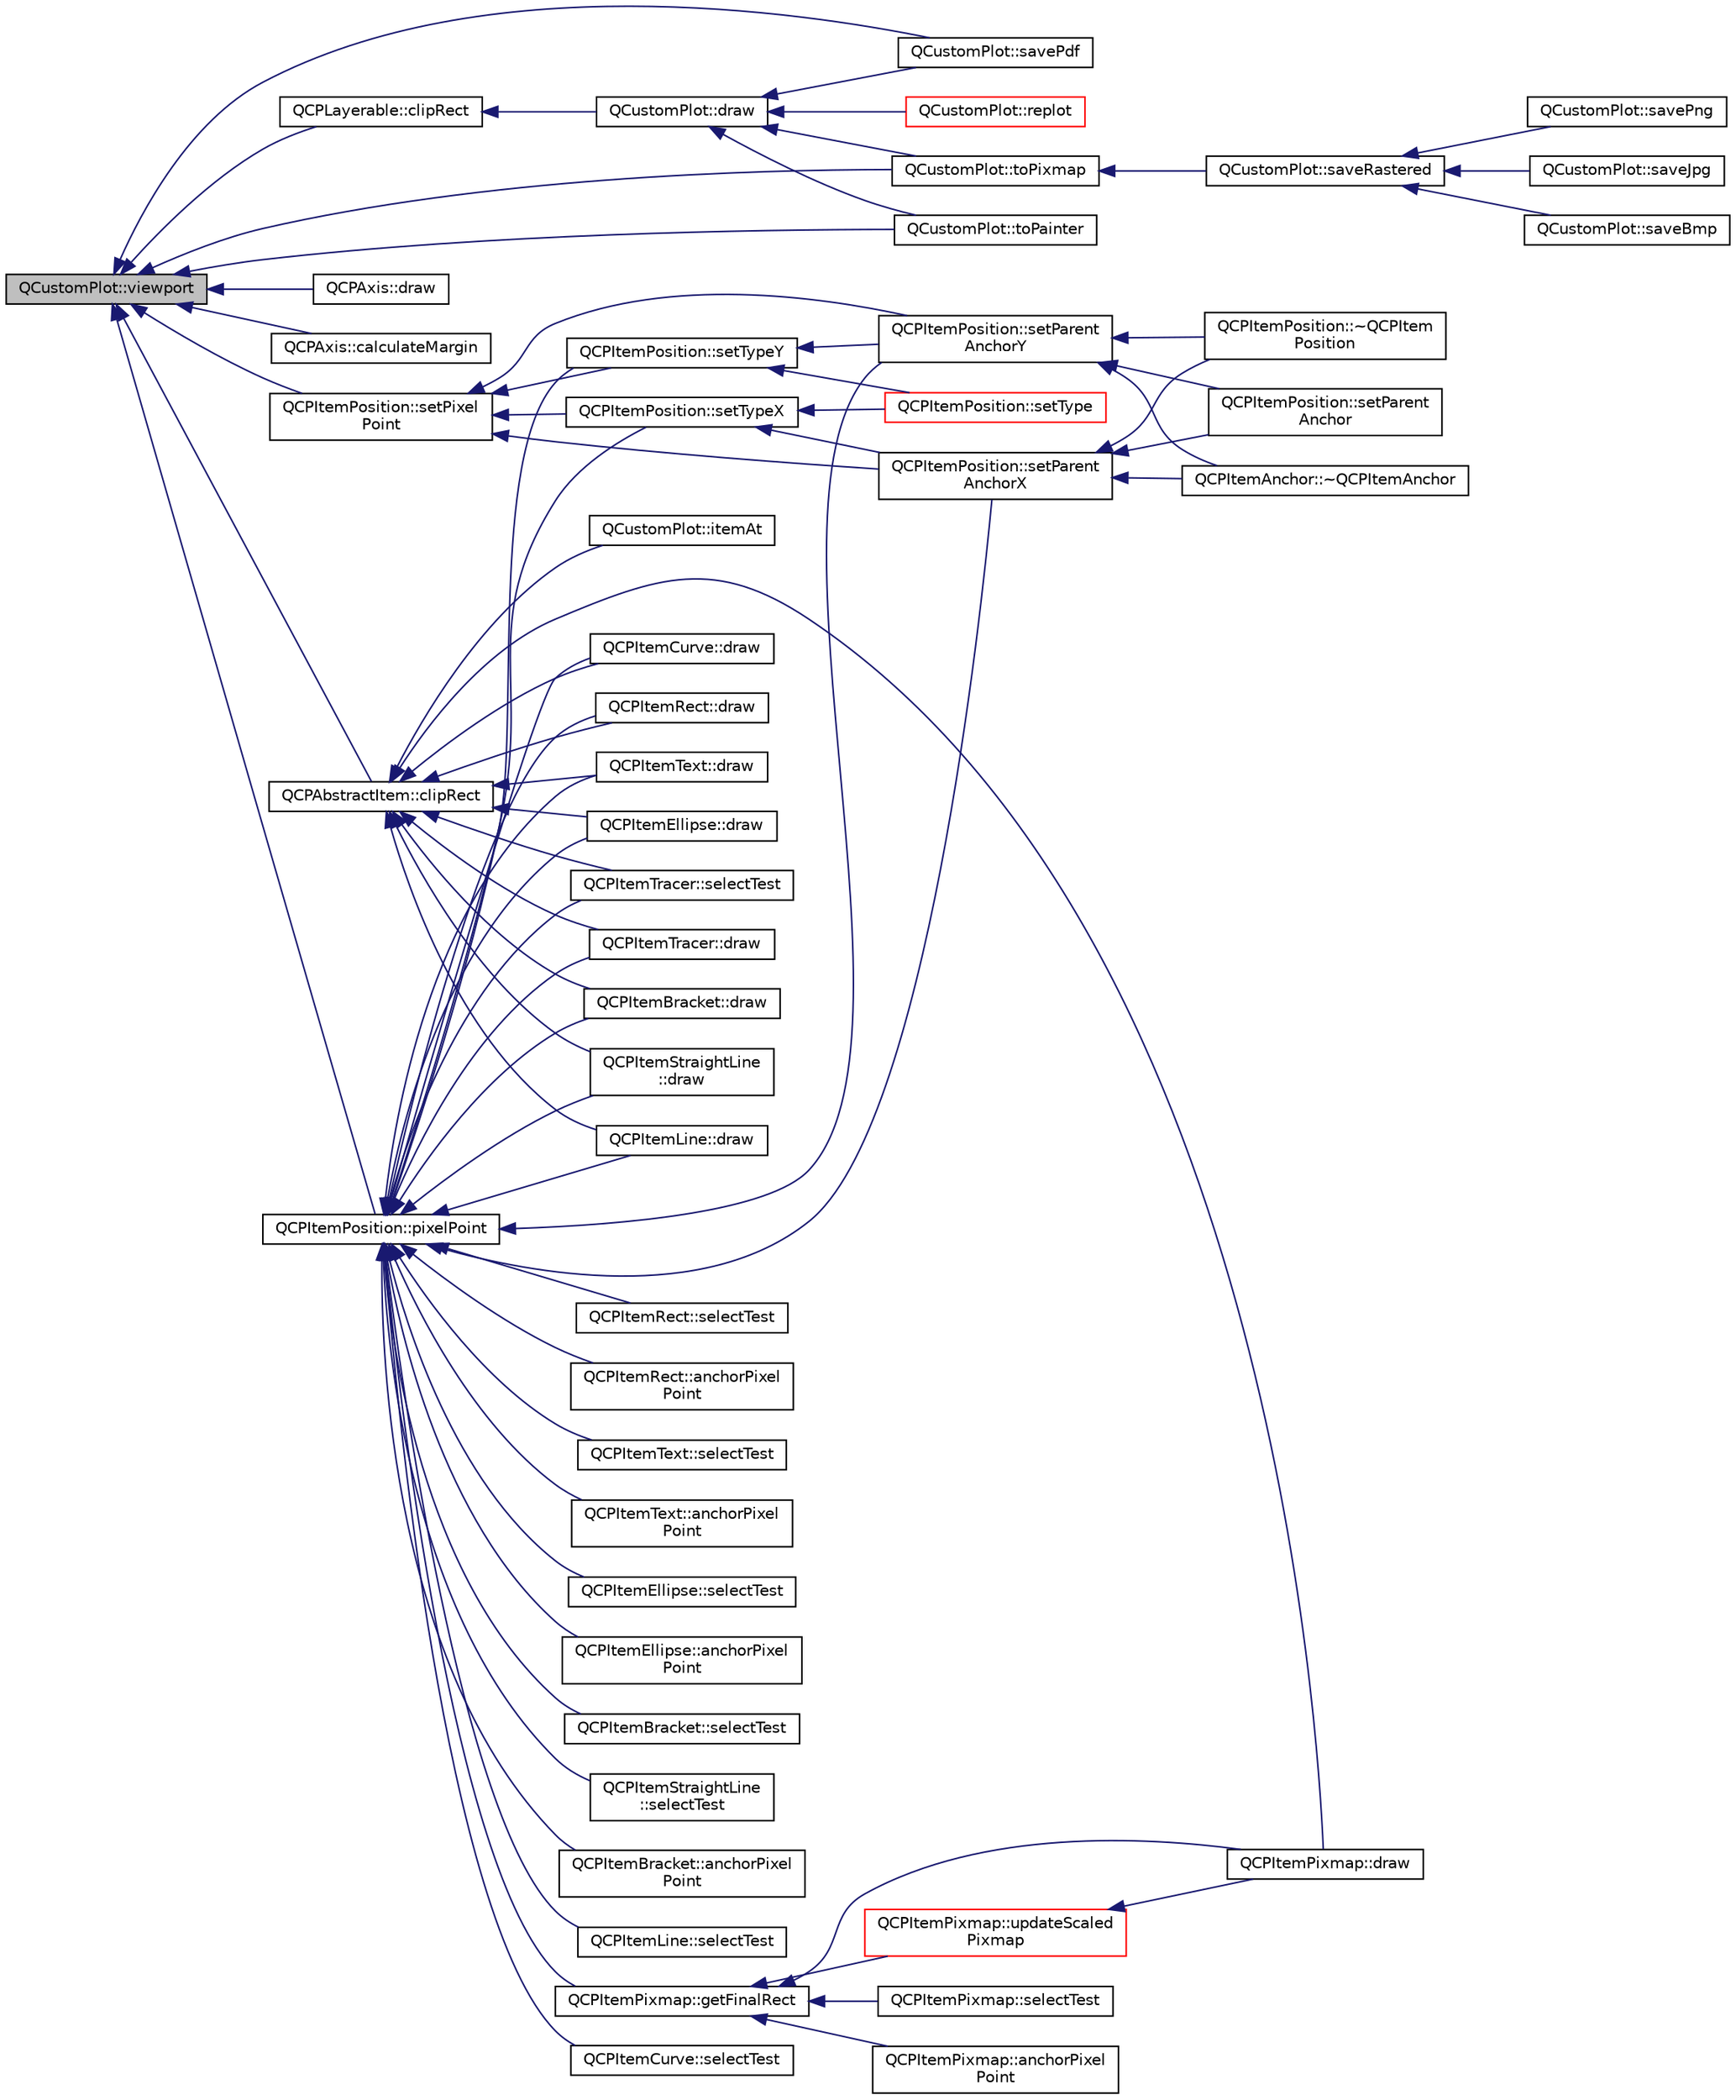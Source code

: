 digraph "QCustomPlot::viewport"
{
  edge [fontname="Helvetica",fontsize="10",labelfontname="Helvetica",labelfontsize="10"];
  node [fontname="Helvetica",fontsize="10",shape=record];
  rankdir="LR";
  Node1045 [label="QCustomPlot::viewport",height=0.2,width=0.4,color="black", fillcolor="grey75", style="filled", fontcolor="black"];
  Node1045 -> Node1046 [dir="back",color="midnightblue",fontsize="10",style="solid",fontname="Helvetica"];
  Node1046 [label="QCPLayerable::clipRect",height=0.2,width=0.4,color="black", fillcolor="white", style="filled",URL="$d6/d4d/class_q_c_p_layerable.html#acbcfc9ecc75433747b1978a77b1864b3"];
  Node1046 -> Node1047 [dir="back",color="midnightblue",fontsize="10",style="solid",fontname="Helvetica"];
  Node1047 [label="QCustomPlot::draw",height=0.2,width=0.4,color="black", fillcolor="white", style="filled",URL="$dd/d9b/class_q_custom_plot.html#ad7a7d878bf050f101a43008e7d8fdb52"];
  Node1047 -> Node1048 [dir="back",color="midnightblue",fontsize="10",style="solid",fontname="Helvetica"];
  Node1048 [label="QCustomPlot::replot",height=0.2,width=0.4,color="red", fillcolor="white", style="filled",URL="$dd/d9b/class_q_custom_plot.html#a606fd384b2a637ce2c24899bcbde77d6"];
  Node1047 -> Node1054 [dir="back",color="midnightblue",fontsize="10",style="solid",fontname="Helvetica"];
  Node1054 [label="QCustomPlot::savePdf",height=0.2,width=0.4,color="black", fillcolor="white", style="filled",URL="$dd/d9b/class_q_custom_plot.html#aaf05c57a72daaeebc9685b670ec57b6d"];
  Node1047 -> Node1055 [dir="back",color="midnightblue",fontsize="10",style="solid",fontname="Helvetica"];
  Node1055 [label="QCustomPlot::toPixmap",height=0.2,width=0.4,color="black", fillcolor="white", style="filled",URL="$dd/d9b/class_q_custom_plot.html#aabb974d71ce96c137dc04eb6eab844fe"];
  Node1055 -> Node1056 [dir="back",color="midnightblue",fontsize="10",style="solid",fontname="Helvetica"];
  Node1056 [label="QCustomPlot::saveRastered",height=0.2,width=0.4,color="black", fillcolor="white", style="filled",URL="$dd/d9b/class_q_custom_plot.html#ab528b84cf92baabe29b1d0ef2f77c93e"];
  Node1056 -> Node1057 [dir="back",color="midnightblue",fontsize="10",style="solid",fontname="Helvetica"];
  Node1057 [label="QCustomPlot::savePng",height=0.2,width=0.4,color="black", fillcolor="white", style="filled",URL="$dd/d9b/class_q_custom_plot.html#a7636261aff1f6d25c9da749ece3fc8b8"];
  Node1056 -> Node1058 [dir="back",color="midnightblue",fontsize="10",style="solid",fontname="Helvetica"];
  Node1058 [label="QCustomPlot::saveJpg",height=0.2,width=0.4,color="black", fillcolor="white", style="filled",URL="$dd/d9b/class_q_custom_plot.html#a490c722092d1771e8ce4a7a73dfd84ab"];
  Node1056 -> Node1059 [dir="back",color="midnightblue",fontsize="10",style="solid",fontname="Helvetica"];
  Node1059 [label="QCustomPlot::saveBmp",height=0.2,width=0.4,color="black", fillcolor="white", style="filled",URL="$dd/d9b/class_q_custom_plot.html#a6629d9e8e6da4bf18055ee0257fdce9a"];
  Node1047 -> Node1060 [dir="back",color="midnightblue",fontsize="10",style="solid",fontname="Helvetica"];
  Node1060 [label="QCustomPlot::toPainter",height=0.2,width=0.4,color="black", fillcolor="white", style="filled",URL="$dd/d9b/class_q_custom_plot.html#a1be68d5c0f1e086d6374d1340a193fb9"];
  Node1045 -> Node1061 [dir="back",color="midnightblue",fontsize="10",style="solid",fontname="Helvetica"];
  Node1061 [label="QCPAxis::draw",height=0.2,width=0.4,color="black", fillcolor="white", style="filled",URL="$d2/deb/class_q_c_p_axis.html#a258b1e783eda5cd14ec5552c696a424e"];
  Node1045 -> Node1062 [dir="back",color="midnightblue",fontsize="10",style="solid",fontname="Helvetica"];
  Node1062 [label="QCPAxis::calculateMargin",height=0.2,width=0.4,color="black", fillcolor="white", style="filled",URL="$d2/deb/class_q_c_p_axis.html#a47bdb0a55de6759489ee47665199aebb"];
  Node1045 -> Node1063 [dir="back",color="midnightblue",fontsize="10",style="solid",fontname="Helvetica"];
  Node1063 [label="QCPItemPosition::pixelPoint",height=0.2,width=0.4,color="black", fillcolor="white", style="filled",URL="$d1/dad/class_q_c_p_item_position.html#a6cad070c22801295231f5bd6045afe70"];
  Node1063 -> Node1064 [dir="back",color="midnightblue",fontsize="10",style="solid",fontname="Helvetica"];
  Node1064 [label="QCPItemPosition::setTypeX",height=0.2,width=0.4,color="black", fillcolor="white", style="filled",URL="$d1/dad/class_q_c_p_item_position.html#a2113b2351d6d00457fb3559a4e20c3ea"];
  Node1064 -> Node1065 [dir="back",color="midnightblue",fontsize="10",style="solid",fontname="Helvetica"];
  Node1065 [label="QCPItemPosition::setType",height=0.2,width=0.4,color="red", fillcolor="white", style="filled",URL="$d1/dad/class_q_c_p_item_position.html#aa476abf71ed8fa4c537457ebb1a754ad"];
  Node1064 -> Node1068 [dir="back",color="midnightblue",fontsize="10",style="solid",fontname="Helvetica"];
  Node1068 [label="QCPItemPosition::setParent\lAnchorX",height=0.2,width=0.4,color="black", fillcolor="white", style="filled",URL="$d1/dad/class_q_c_p_item_position.html#add71461a973927c74e42179480916d9c"];
  Node1068 -> Node1069 [dir="back",color="midnightblue",fontsize="10",style="solid",fontname="Helvetica"];
  Node1069 [label="QCPItemAnchor::~QCPItemAnchor",height=0.2,width=0.4,color="black", fillcolor="white", style="filled",URL="$d4/d7c/class_q_c_p_item_anchor.html#a1868559407600688ee4d1a4621e81ceb"];
  Node1068 -> Node1070 [dir="back",color="midnightblue",fontsize="10",style="solid",fontname="Helvetica"];
  Node1070 [label="QCPItemPosition::~QCPItem\lPosition",height=0.2,width=0.4,color="black", fillcolor="white", style="filled",URL="$d1/dad/class_q_c_p_item_position.html#ad8a289016f7a62332f9c865c39ab2047"];
  Node1068 -> Node1071 [dir="back",color="midnightblue",fontsize="10",style="solid",fontname="Helvetica"];
  Node1071 [label="QCPItemPosition::setParent\lAnchor",height=0.2,width=0.4,color="black", fillcolor="white", style="filled",URL="$d1/dad/class_q_c_p_item_position.html#ac094d67a95d2dceafa0d50b9db3a7e51"];
  Node1063 -> Node1072 [dir="back",color="midnightblue",fontsize="10",style="solid",fontname="Helvetica"];
  Node1072 [label="QCPItemPosition::setTypeY",height=0.2,width=0.4,color="black", fillcolor="white", style="filled",URL="$d1/dad/class_q_c_p_item_position.html#ac2a454aa5a54c1615c50686601ec4510"];
  Node1072 -> Node1065 [dir="back",color="midnightblue",fontsize="10",style="solid",fontname="Helvetica"];
  Node1072 -> Node1073 [dir="back",color="midnightblue",fontsize="10",style="solid",fontname="Helvetica"];
  Node1073 [label="QCPItemPosition::setParent\lAnchorY",height=0.2,width=0.4,color="black", fillcolor="white", style="filled",URL="$d1/dad/class_q_c_p_item_position.html#add5ec1db9d19cec58a3b5c9e0a0c3f9d"];
  Node1073 -> Node1069 [dir="back",color="midnightblue",fontsize="10",style="solid",fontname="Helvetica"];
  Node1073 -> Node1070 [dir="back",color="midnightblue",fontsize="10",style="solid",fontname="Helvetica"];
  Node1073 -> Node1071 [dir="back",color="midnightblue",fontsize="10",style="solid",fontname="Helvetica"];
  Node1063 -> Node1068 [dir="back",color="midnightblue",fontsize="10",style="solid",fontname="Helvetica"];
  Node1063 -> Node1073 [dir="back",color="midnightblue",fontsize="10",style="solid",fontname="Helvetica"];
  Node1063 -> Node1074 [dir="back",color="midnightblue",fontsize="10",style="solid",fontname="Helvetica"];
  Node1074 [label="QCPItemStraightLine\l::selectTest",height=0.2,width=0.4,color="black", fillcolor="white", style="filled",URL="$d0/d2a/class_q_c_p_item_straight_line.html#a1e5d99d79efb5871600c72bcd2891a0f"];
  Node1063 -> Node1075 [dir="back",color="midnightblue",fontsize="10",style="solid",fontname="Helvetica"];
  Node1075 [label="QCPItemStraightLine\l::draw",height=0.2,width=0.4,color="black", fillcolor="white", style="filled",URL="$d0/d2a/class_q_c_p_item_straight_line.html#a2daa1e1253216c26565d56a2d5530170"];
  Node1063 -> Node1076 [dir="back",color="midnightblue",fontsize="10",style="solid",fontname="Helvetica"];
  Node1076 [label="QCPItemLine::selectTest",height=0.2,width=0.4,color="black", fillcolor="white", style="filled",URL="$dd/d8c/class_q_c_p_item_line.html#ae6cc5183f568e5fa9d7827abe4d405b5"];
  Node1063 -> Node1077 [dir="back",color="midnightblue",fontsize="10",style="solid",fontname="Helvetica"];
  Node1077 [label="QCPItemLine::draw",height=0.2,width=0.4,color="black", fillcolor="white", style="filled",URL="$dd/d8c/class_q_c_p_item_line.html#a1fc045dd33919f8006df0692aeb0e84a"];
  Node1063 -> Node1078 [dir="back",color="midnightblue",fontsize="10",style="solid",fontname="Helvetica"];
  Node1078 [label="QCPItemCurve::selectTest",height=0.2,width=0.4,color="black", fillcolor="white", style="filled",URL="$df/d63/class_q_c_p_item_curve.html#a8018b8b3fc552a44ba87ca4b64c1523f"];
  Node1063 -> Node1079 [dir="back",color="midnightblue",fontsize="10",style="solid",fontname="Helvetica"];
  Node1079 [label="QCPItemCurve::draw",height=0.2,width=0.4,color="black", fillcolor="white", style="filled",URL="$df/d63/class_q_c_p_item_curve.html#a56cb5b72cd02db2eda598274a39839a9"];
  Node1063 -> Node1080 [dir="back",color="midnightblue",fontsize="10",style="solid",fontname="Helvetica"];
  Node1080 [label="QCPItemRect::selectTest",height=0.2,width=0.4,color="black", fillcolor="white", style="filled",URL="$d9/dcc/class_q_c_p_item_rect.html#abe1a6091591d3bad5e4efab2331f99ec"];
  Node1063 -> Node1081 [dir="back",color="midnightblue",fontsize="10",style="solid",fontname="Helvetica"];
  Node1081 [label="QCPItemRect::draw",height=0.2,width=0.4,color="black", fillcolor="white", style="filled",URL="$d9/dcc/class_q_c_p_item_rect.html#a18cd583638b876cdd50f1a155ec182aa"];
  Node1063 -> Node1082 [dir="back",color="midnightblue",fontsize="10",style="solid",fontname="Helvetica"];
  Node1082 [label="QCPItemRect::anchorPixel\lPoint",height=0.2,width=0.4,color="black", fillcolor="white", style="filled",URL="$d9/dcc/class_q_c_p_item_rect.html#af1c42e6142d1137673335982856d0ea6"];
  Node1063 -> Node1083 [dir="back",color="midnightblue",fontsize="10",style="solid",fontname="Helvetica"];
  Node1083 [label="QCPItemText::selectTest",height=0.2,width=0.4,color="black", fillcolor="white", style="filled",URL="$d7/da0/class_q_c_p_item_text.html#aca74494fd5e769f331a6eb3e29f32916"];
  Node1063 -> Node1084 [dir="back",color="midnightblue",fontsize="10",style="solid",fontname="Helvetica"];
  Node1084 [label="QCPItemText::draw",height=0.2,width=0.4,color="black", fillcolor="white", style="filled",URL="$d7/da0/class_q_c_p_item_text.html#a8793adb271ab79b4cf391dc55e9987f1"];
  Node1063 -> Node1085 [dir="back",color="midnightblue",fontsize="10",style="solid",fontname="Helvetica"];
  Node1085 [label="QCPItemText::anchorPixel\lPoint",height=0.2,width=0.4,color="black", fillcolor="white", style="filled",URL="$d7/da0/class_q_c_p_item_text.html#a3f999a0a7664421373601206bc35cc7c"];
  Node1063 -> Node1086 [dir="back",color="midnightblue",fontsize="10",style="solid",fontname="Helvetica"];
  Node1086 [label="QCPItemEllipse::selectTest",height=0.2,width=0.4,color="black", fillcolor="white", style="filled",URL="$da/d8f/class_q_c_p_item_ellipse.html#aa41be2180b2ace2e303b88d005c14243"];
  Node1063 -> Node1087 [dir="back",color="midnightblue",fontsize="10",style="solid",fontname="Helvetica"];
  Node1087 [label="QCPItemEllipse::draw",height=0.2,width=0.4,color="black", fillcolor="white", style="filled",URL="$da/d8f/class_q_c_p_item_ellipse.html#afe97ec827adb05f000fe007783faae3c"];
  Node1063 -> Node1088 [dir="back",color="midnightblue",fontsize="10",style="solid",fontname="Helvetica"];
  Node1088 [label="QCPItemEllipse::anchorPixel\lPoint",height=0.2,width=0.4,color="black", fillcolor="white", style="filled",URL="$da/d8f/class_q_c_p_item_ellipse.html#ac9de21db25a5b93594ee540533a4e7e4"];
  Node1063 -> Node1089 [dir="back",color="midnightblue",fontsize="10",style="solid",fontname="Helvetica"];
  Node1089 [label="QCPItemPixmap::getFinalRect",height=0.2,width=0.4,color="black", fillcolor="white", style="filled",URL="$d7/dbd/class_q_c_p_item_pixmap.html#a4e7d803e5093c457a109f8fae56677c2"];
  Node1089 -> Node1090 [dir="back",color="midnightblue",fontsize="10",style="solid",fontname="Helvetica"];
  Node1090 [label="QCPItemPixmap::selectTest",height=0.2,width=0.4,color="black", fillcolor="white", style="filled",URL="$d7/dbd/class_q_c_p_item_pixmap.html#a7583a98ebd3f35d2ac5d6c05fad25a6c"];
  Node1089 -> Node1091 [dir="back",color="midnightblue",fontsize="10",style="solid",fontname="Helvetica"];
  Node1091 [label="QCPItemPixmap::draw",height=0.2,width=0.4,color="black", fillcolor="white", style="filled",URL="$d7/dbd/class_q_c_p_item_pixmap.html#a879e8076c2db01a38b34cfa73ec95d2f"];
  Node1089 -> Node1092 [dir="back",color="midnightblue",fontsize="10",style="solid",fontname="Helvetica"];
  Node1092 [label="QCPItemPixmap::anchorPixel\lPoint",height=0.2,width=0.4,color="black", fillcolor="white", style="filled",URL="$d7/dbd/class_q_c_p_item_pixmap.html#a24d4072c0e50c608ddcc0840d853fc03"];
  Node1089 -> Node1093 [dir="back",color="midnightblue",fontsize="10",style="solid",fontname="Helvetica"];
  Node1093 [label="QCPItemPixmap::updateScaled\lPixmap",height=0.2,width=0.4,color="red", fillcolor="white", style="filled",URL="$d7/dbd/class_q_c_p_item_pixmap.html#a8bced3027b326b290726cd1979c7cfc6"];
  Node1093 -> Node1091 [dir="back",color="midnightblue",fontsize="10",style="solid",fontname="Helvetica"];
  Node1063 -> Node1096 [dir="back",color="midnightblue",fontsize="10",style="solid",fontname="Helvetica"];
  Node1096 [label="QCPItemTracer::selectTest",height=0.2,width=0.4,color="black", fillcolor="white", style="filled",URL="$d9/da3/class_q_c_p_item_tracer.html#ae1dc728384936184e7552a6d0d67fd75"];
  Node1063 -> Node1097 [dir="back",color="midnightblue",fontsize="10",style="solid",fontname="Helvetica"];
  Node1097 [label="QCPItemTracer::draw",height=0.2,width=0.4,color="black", fillcolor="white", style="filled",URL="$d9/da3/class_q_c_p_item_tracer.html#aaaf49b48382c730ec9be0e74c2538315"];
  Node1063 -> Node1098 [dir="back",color="midnightblue",fontsize="10",style="solid",fontname="Helvetica"];
  Node1098 [label="QCPItemBracket::selectTest",height=0.2,width=0.4,color="black", fillcolor="white", style="filled",URL="$d2/d64/class_q_c_p_item_bracket.html#a971299aa6fef75730d6f10efdaf48616"];
  Node1063 -> Node1099 [dir="back",color="midnightblue",fontsize="10",style="solid",fontname="Helvetica"];
  Node1099 [label="QCPItemBracket::draw",height=0.2,width=0.4,color="black", fillcolor="white", style="filled",URL="$d2/d64/class_q_c_p_item_bracket.html#a8343cf0559c64886add7aa7f4b22f1a6"];
  Node1063 -> Node1100 [dir="back",color="midnightblue",fontsize="10",style="solid",fontname="Helvetica"];
  Node1100 [label="QCPItemBracket::anchorPixel\lPoint",height=0.2,width=0.4,color="black", fillcolor="white", style="filled",URL="$d2/d64/class_q_c_p_item_bracket.html#a4ad167aab5d38e173171f0afc14a5dd3"];
  Node1045 -> Node1101 [dir="back",color="midnightblue",fontsize="10",style="solid",fontname="Helvetica"];
  Node1101 [label="QCPItemPosition::setPixel\lPoint",height=0.2,width=0.4,color="black", fillcolor="white", style="filled",URL="$d1/dad/class_q_c_p_item_position.html#ab404e56d9ac2ac2df0382c57933a71ef"];
  Node1101 -> Node1064 [dir="back",color="midnightblue",fontsize="10",style="solid",fontname="Helvetica"];
  Node1101 -> Node1072 [dir="back",color="midnightblue",fontsize="10",style="solid",fontname="Helvetica"];
  Node1101 -> Node1068 [dir="back",color="midnightblue",fontsize="10",style="solid",fontname="Helvetica"];
  Node1101 -> Node1073 [dir="back",color="midnightblue",fontsize="10",style="solid",fontname="Helvetica"];
  Node1045 -> Node1102 [dir="back",color="midnightblue",fontsize="10",style="solid",fontname="Helvetica"];
  Node1102 [label="QCPAbstractItem::clipRect",height=0.2,width=0.4,color="black", fillcolor="white", style="filled",URL="$da/d6a/class_q_c_p_abstract_item.html#a550ecff39195d9ff3d5cf239eb802ea7"];
  Node1102 -> Node1103 [dir="back",color="midnightblue",fontsize="10",style="solid",fontname="Helvetica"];
  Node1103 [label="QCustomPlot::itemAt",height=0.2,width=0.4,color="black", fillcolor="white", style="filled",URL="$dd/d9b/class_q_custom_plot.html#ac08578e0e6c059c83a8d340ba0038e8e"];
  Node1102 -> Node1075 [dir="back",color="midnightblue",fontsize="10",style="solid",fontname="Helvetica"];
  Node1102 -> Node1077 [dir="back",color="midnightblue",fontsize="10",style="solid",fontname="Helvetica"];
  Node1102 -> Node1079 [dir="back",color="midnightblue",fontsize="10",style="solid",fontname="Helvetica"];
  Node1102 -> Node1081 [dir="back",color="midnightblue",fontsize="10",style="solid",fontname="Helvetica"];
  Node1102 -> Node1084 [dir="back",color="midnightblue",fontsize="10",style="solid",fontname="Helvetica"];
  Node1102 -> Node1087 [dir="back",color="midnightblue",fontsize="10",style="solid",fontname="Helvetica"];
  Node1102 -> Node1091 [dir="back",color="midnightblue",fontsize="10",style="solid",fontname="Helvetica"];
  Node1102 -> Node1096 [dir="back",color="midnightblue",fontsize="10",style="solid",fontname="Helvetica"];
  Node1102 -> Node1097 [dir="back",color="midnightblue",fontsize="10",style="solid",fontname="Helvetica"];
  Node1102 -> Node1099 [dir="back",color="midnightblue",fontsize="10",style="solid",fontname="Helvetica"];
  Node1045 -> Node1054 [dir="back",color="midnightblue",fontsize="10",style="solid",fontname="Helvetica"];
  Node1045 -> Node1055 [dir="back",color="midnightblue",fontsize="10",style="solid",fontname="Helvetica"];
  Node1045 -> Node1060 [dir="back",color="midnightblue",fontsize="10",style="solid",fontname="Helvetica"];
}
